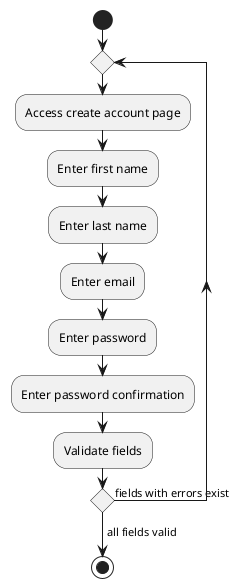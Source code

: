 @startuml Signup

start
skinparam conditionStyle diamond
repeat
    :Access create account page;
    :Enter first name;
    :Enter last name;
    :Enter email;
    :Enter password;
    :Enter password confirmation;
    :Validate fields;
repeatwhile (fields with errors exist) 
->all fields valid;
stop

@enduml